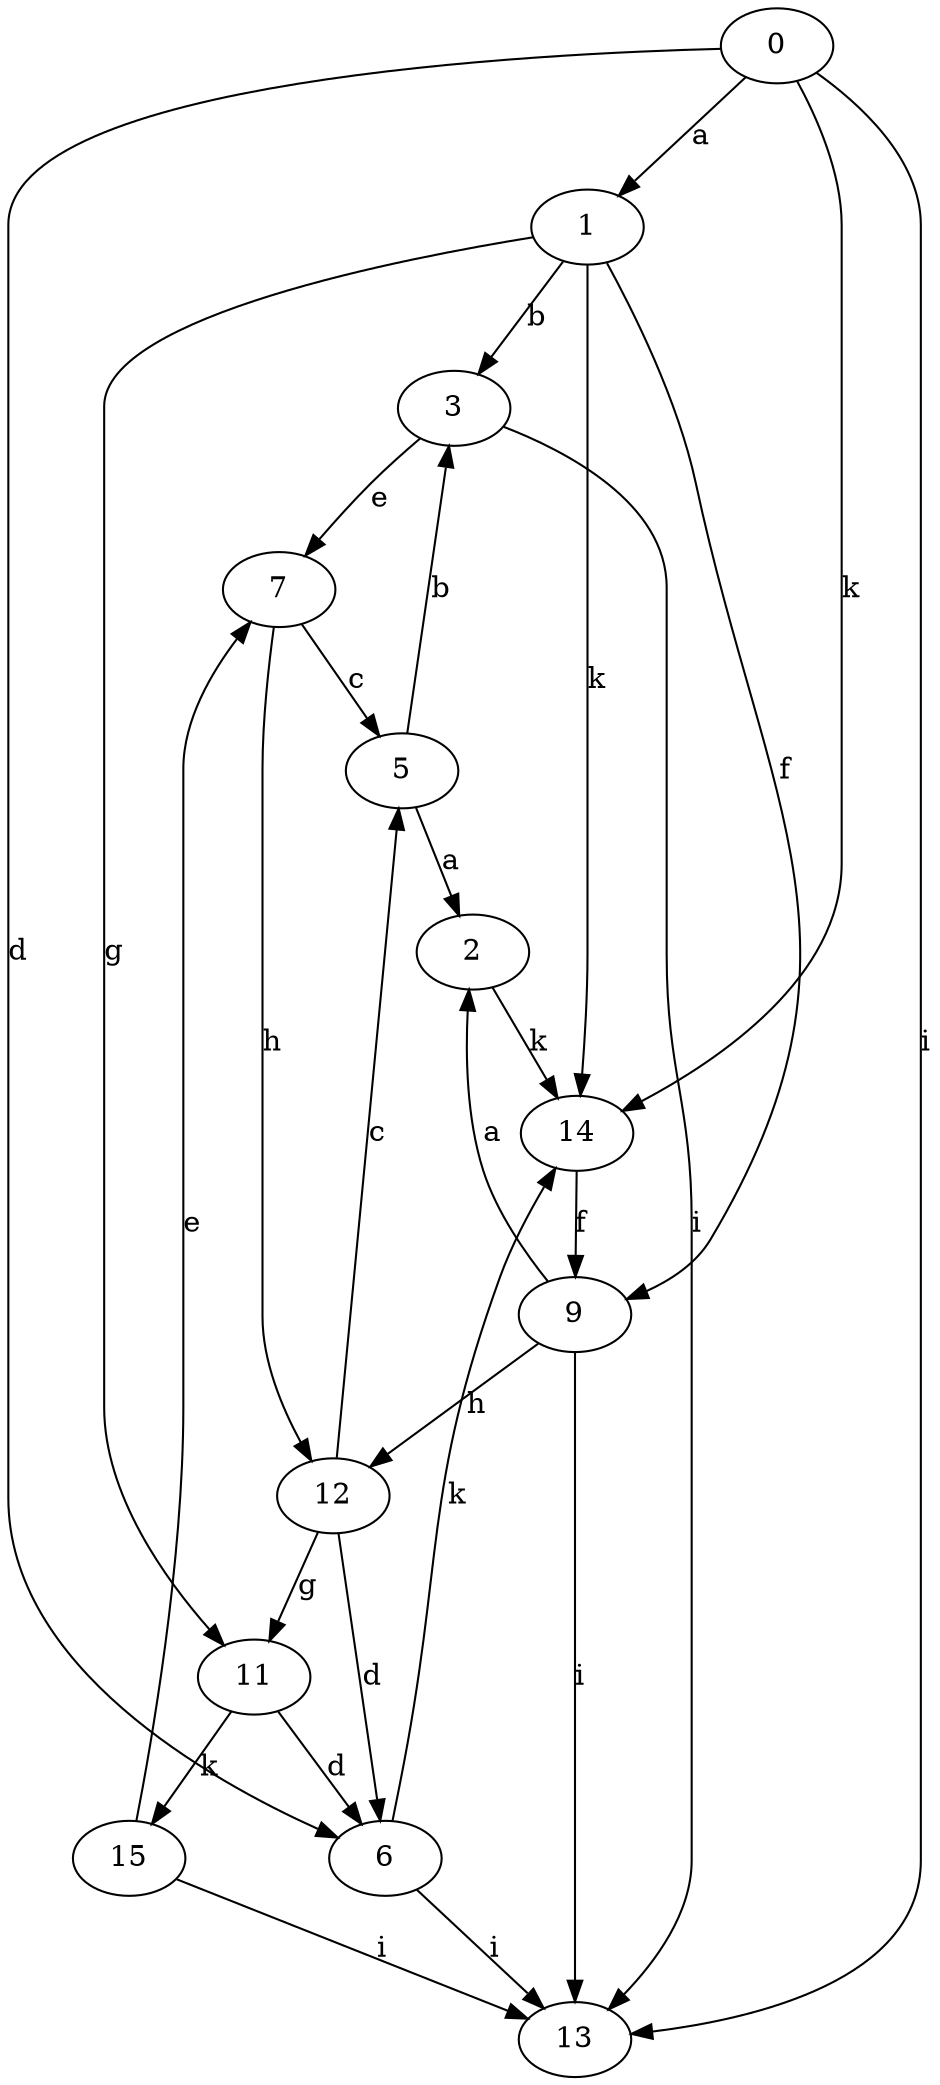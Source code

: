 strict digraph  {
1;
2;
3;
5;
6;
0;
7;
9;
11;
12;
13;
14;
15;
1 -> 3  [label=b];
1 -> 9  [label=f];
1 -> 11  [label=g];
1 -> 14  [label=k];
2 -> 14  [label=k];
3 -> 7  [label=e];
3 -> 13  [label=i];
5 -> 2  [label=a];
5 -> 3  [label=b];
6 -> 13  [label=i];
6 -> 14  [label=k];
0 -> 1  [label=a];
0 -> 6  [label=d];
0 -> 13  [label=i];
0 -> 14  [label=k];
7 -> 5  [label=c];
7 -> 12  [label=h];
9 -> 2  [label=a];
9 -> 12  [label=h];
9 -> 13  [label=i];
11 -> 6  [label=d];
11 -> 15  [label=k];
12 -> 5  [label=c];
12 -> 6  [label=d];
12 -> 11  [label=g];
14 -> 9  [label=f];
15 -> 7  [label=e];
15 -> 13  [label=i];
}
